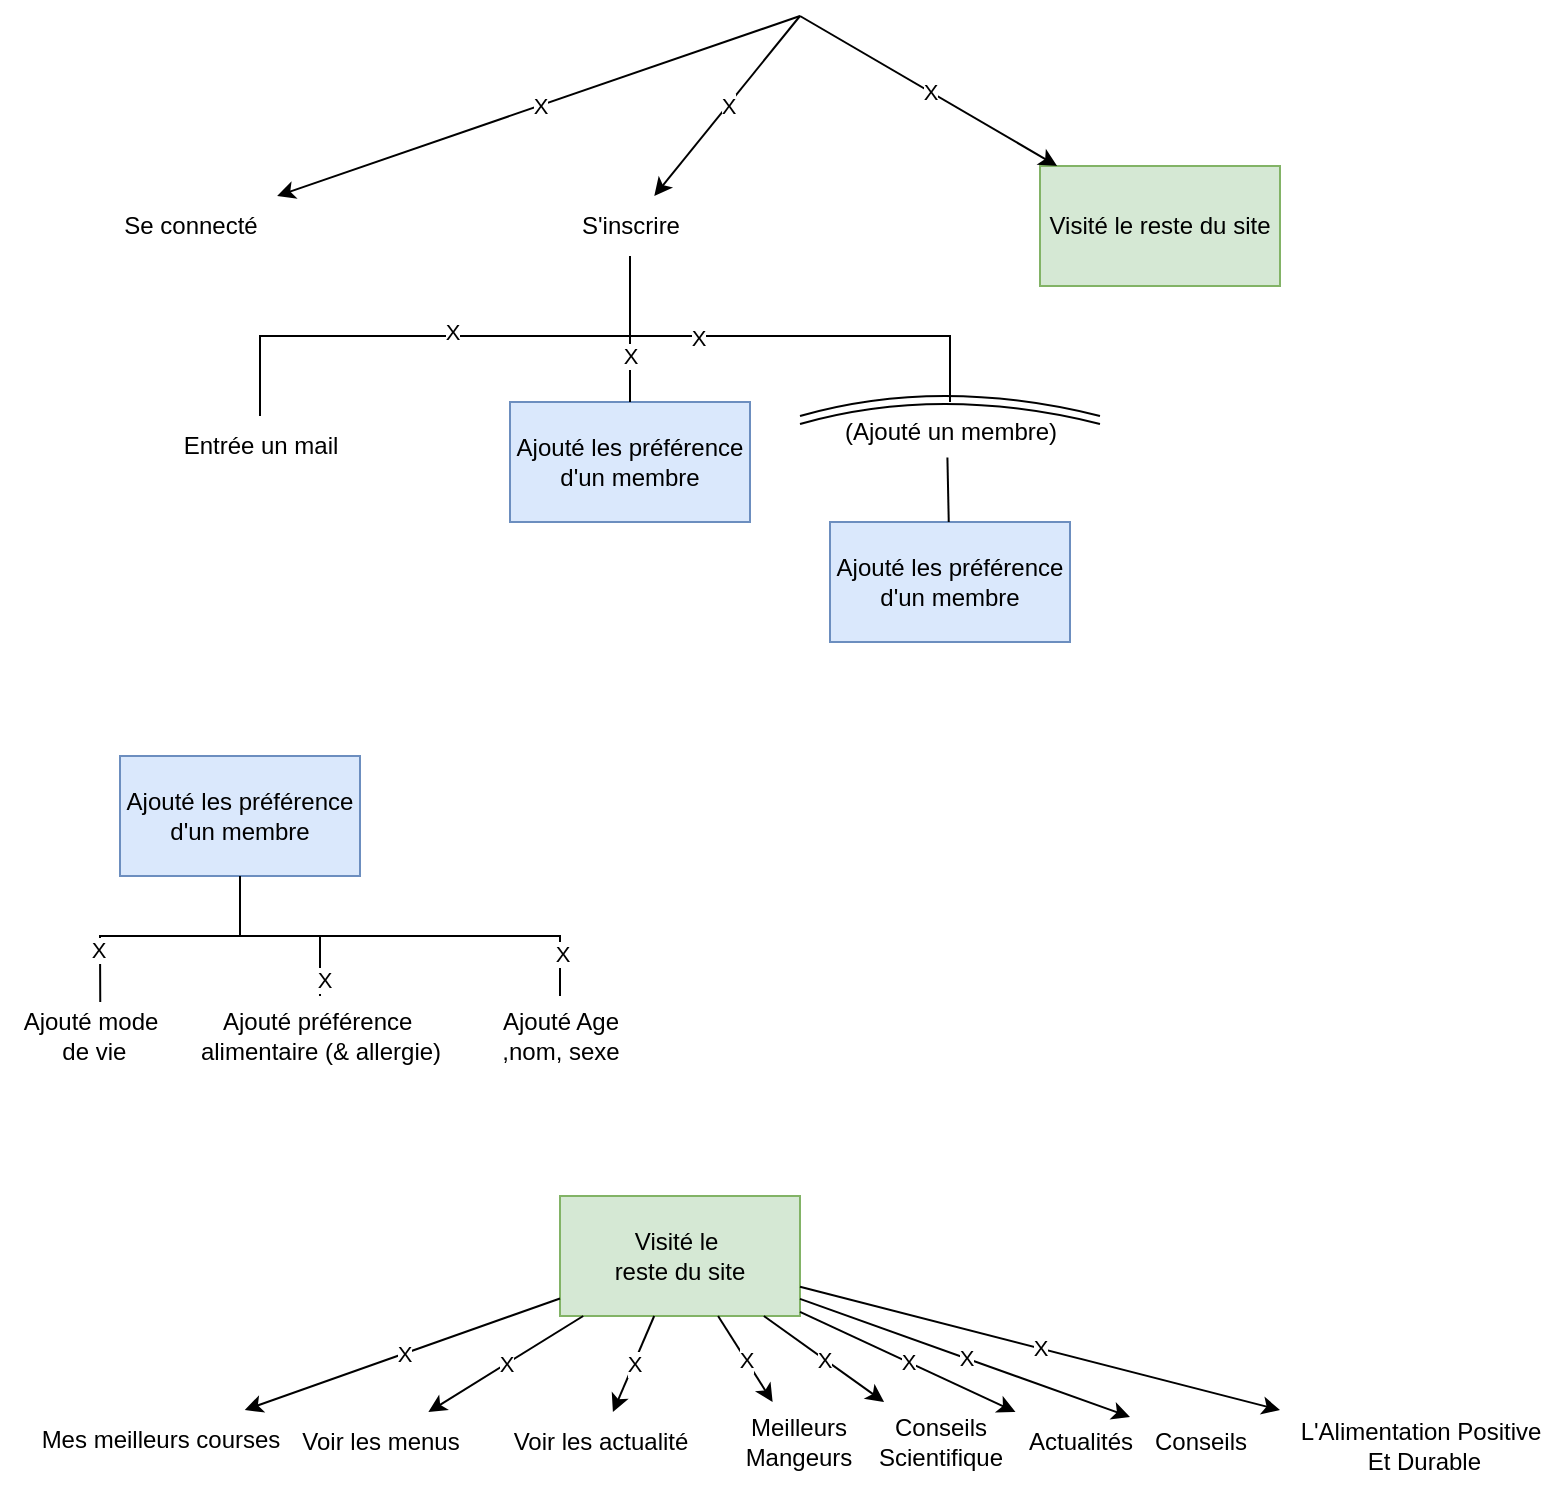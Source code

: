 <mxfile version="24.7.17">
  <diagram name="Page-1" id="sB1CKP84eDXRx4ykbnqj">
    <mxGraphModel dx="1185" dy="595" grid="1" gridSize="10" guides="1" tooltips="1" connect="1" arrows="1" fold="1" page="1" pageScale="1" pageWidth="827" pageHeight="1169" math="0" shadow="0">
      <root>
        <mxCell id="0" />
        <mxCell id="1" parent="0" />
        <mxCell id="elcl3gkH7sDriq-WpopT-10" value="Visité le reste du site" style="whiteSpace=wrap;html=1;fillColor=#d5e8d4;strokeColor=#82b366;" parent="1" vertex="1">
          <mxGeometry x="530" y="115" width="120" height="60" as="geometry" />
        </mxCell>
        <mxCell id="elcl3gkH7sDriq-WpopT-16" value="" style="endArrow=classic;html=1;rounded=0;" parent="1" target="elcl3gkH7sDriq-WpopT-28" edge="1">
          <mxGeometry relative="1" as="geometry">
            <mxPoint x="410" y="40" as="sourcePoint" />
            <mxPoint x="426.25" y="170" as="targetPoint" />
          </mxGeometry>
        </mxCell>
        <mxCell id="elcl3gkH7sDriq-WpopT-17" value="X" style="edgeLabel;resizable=0;html=1;;align=center;verticalAlign=middle;" parent="elcl3gkH7sDriq-WpopT-16" connectable="0" vertex="1">
          <mxGeometry relative="1" as="geometry" />
        </mxCell>
        <mxCell id="elcl3gkH7sDriq-WpopT-18" value="" style="endArrow=classic;html=1;rounded=0;" parent="1" target="elcl3gkH7sDriq-WpopT-10" edge="1">
          <mxGeometry relative="1" as="geometry">
            <mxPoint x="410" y="40" as="sourcePoint" />
            <mxPoint x="436" y="180" as="targetPoint" />
          </mxGeometry>
        </mxCell>
        <mxCell id="elcl3gkH7sDriq-WpopT-19" value="X" style="edgeLabel;resizable=0;html=1;;align=center;verticalAlign=middle;" parent="elcl3gkH7sDriq-WpopT-18" connectable="0" vertex="1">
          <mxGeometry relative="1" as="geometry" />
        </mxCell>
        <mxCell id="elcl3gkH7sDriq-WpopT-20" value="" style="endArrow=classic;html=1;rounded=0;" parent="1" target="elcl3gkH7sDriq-WpopT-27" edge="1">
          <mxGeometry relative="1" as="geometry">
            <mxPoint x="410" y="40" as="sourcePoint" />
            <mxPoint x="247.5" y="170" as="targetPoint" />
          </mxGeometry>
        </mxCell>
        <mxCell id="elcl3gkH7sDriq-WpopT-21" value="X" style="edgeLabel;resizable=0;html=1;;align=center;verticalAlign=middle;" parent="elcl3gkH7sDriq-WpopT-20" connectable="0" vertex="1">
          <mxGeometry relative="1" as="geometry" />
        </mxCell>
        <mxCell id="elcl3gkH7sDriq-WpopT-27" value="Se connecté" style="text;html=1;align=center;verticalAlign=middle;resizable=0;points=[];autosize=1;strokeColor=none;fillColor=none;" parent="1" vertex="1">
          <mxGeometry x="60" y="130" width="90" height="30" as="geometry" />
        </mxCell>
        <mxCell id="elcl3gkH7sDriq-WpopT-28" value="&lt;span style=&quot;text-wrap: wrap;&quot;&gt;S&#39;inscrire&lt;/span&gt;" style="text;html=1;align=center;verticalAlign=middle;resizable=0;points=[];autosize=1;strokeColor=none;fillColor=none;" parent="1" vertex="1">
          <mxGeometry x="290" y="130" width="70" height="30" as="geometry" />
        </mxCell>
        <mxCell id="elcl3gkH7sDriq-WpopT-31" value="Entrée un mail" style="text;html=1;align=center;verticalAlign=middle;resizable=0;points=[];autosize=1;strokeColor=none;fillColor=none;" parent="1" vertex="1">
          <mxGeometry x="90" y="240" width="100" height="30" as="geometry" />
        </mxCell>
        <mxCell id="elcl3gkH7sDriq-WpopT-33" value="Ajouté les préférence d&#39;un membre" style="whiteSpace=wrap;html=1;fillColor=#dae8fc;strokeColor=#6c8ebf;" parent="1" vertex="1">
          <mxGeometry x="265" y="233" width="120" height="60" as="geometry" />
        </mxCell>
        <mxCell id="elcl3gkH7sDriq-WpopT-34" value="(Ajouté un membre)" style="text;html=1;align=center;verticalAlign=middle;resizable=0;points=[];autosize=1;strokeColor=none;fillColor=none;" parent="1" vertex="1">
          <mxGeometry x="420" y="233" width="130" height="30" as="geometry" />
        </mxCell>
        <mxCell id="elcl3gkH7sDriq-WpopT-35" value="" style="endArrow=none;html=1;rounded=0;curved=0;" parent="1" source="elcl3gkH7sDriq-WpopT-31" target="elcl3gkH7sDriq-WpopT-28" edge="1">
          <mxGeometry width="50" height="50" relative="1" as="geometry">
            <mxPoint x="300" y="270" as="sourcePoint" />
            <mxPoint x="350" y="220" as="targetPoint" />
            <Array as="points">
              <mxPoint x="140" y="200" />
              <mxPoint x="325" y="200" />
            </Array>
          </mxGeometry>
        </mxCell>
        <mxCell id="elcl3gkH7sDriq-WpopT-38" value="X" style="edgeLabel;html=1;align=center;verticalAlign=middle;resizable=0;points=[];" parent="elcl3gkH7sDriq-WpopT-35" vertex="1" connectable="0">
          <mxGeometry x="0.022" y="2" relative="1" as="geometry">
            <mxPoint as="offset" />
          </mxGeometry>
        </mxCell>
        <mxCell id="elcl3gkH7sDriq-WpopT-37" value="" style="endArrow=none;html=1;rounded=0;" parent="1" source="elcl3gkH7sDriq-WpopT-33" target="elcl3gkH7sDriq-WpopT-28" edge="1">
          <mxGeometry width="50" height="50" relative="1" as="geometry">
            <mxPoint x="300" y="270" as="sourcePoint" />
            <mxPoint x="350" y="220" as="targetPoint" />
          </mxGeometry>
        </mxCell>
        <mxCell id="elcl3gkH7sDriq-WpopT-39" value="X" style="edgeLabel;html=1;align=center;verticalAlign=middle;resizable=0;points=[];" parent="elcl3gkH7sDriq-WpopT-37" vertex="1" connectable="0">
          <mxGeometry x="-0.373" relative="1" as="geometry">
            <mxPoint as="offset" />
          </mxGeometry>
        </mxCell>
        <mxCell id="elcl3gkH7sDriq-WpopT-40" value="" style="endArrow=none;html=1;rounded=0;" parent="1" source="elcl3gkH7sDriq-WpopT-34" target="elcl3gkH7sDriq-WpopT-28" edge="1">
          <mxGeometry width="50" height="50" relative="1" as="geometry">
            <mxPoint x="300" y="270" as="sourcePoint" />
            <mxPoint x="350" y="220" as="targetPoint" />
            <Array as="points">
              <mxPoint x="485" y="200" />
              <mxPoint x="325" y="200" />
            </Array>
          </mxGeometry>
        </mxCell>
        <mxCell id="elcl3gkH7sDriq-WpopT-46" value="X" style="edgeLabel;html=1;align=center;verticalAlign=middle;resizable=0;points=[];" parent="elcl3gkH7sDriq-WpopT-40" vertex="1" connectable="0">
          <mxGeometry x="0.37" y="1" relative="1" as="geometry">
            <mxPoint as="offset" />
          </mxGeometry>
        </mxCell>
        <mxCell id="elcl3gkH7sDriq-WpopT-41" value="Ajouté les préférence d&#39;un membre" style="whiteSpace=wrap;html=1;fillColor=#dae8fc;strokeColor=#6c8ebf;" parent="1" vertex="1">
          <mxGeometry x="425" y="293" width="120" height="60" as="geometry" />
        </mxCell>
        <mxCell id="elcl3gkH7sDriq-WpopT-42" value="" style="endArrow=none;html=1;rounded=0;entryX=0.49;entryY=0.924;entryDx=0;entryDy=0;entryPerimeter=0;" parent="1" source="elcl3gkH7sDriq-WpopT-41" target="elcl3gkH7sDriq-WpopT-34" edge="1">
          <mxGeometry width="50" height="50" relative="1" as="geometry">
            <mxPoint x="300" y="270" as="sourcePoint" />
            <mxPoint x="350" y="220" as="targetPoint" />
          </mxGeometry>
        </mxCell>
        <mxCell id="elcl3gkH7sDriq-WpopT-43" value="" style="endArrow=none;html=1;rounded=0;curved=1;" parent="1" edge="1">
          <mxGeometry width="50" height="50" relative="1" as="geometry">
            <mxPoint x="410" y="240" as="sourcePoint" />
            <mxPoint x="560" y="240" as="targetPoint" />
            <Array as="points">
              <mxPoint x="480" y="220" />
            </Array>
          </mxGeometry>
        </mxCell>
        <mxCell id="elcl3gkH7sDriq-WpopT-44" value="" style="endArrow=none;html=1;rounded=0;curved=1;" parent="1" edge="1">
          <mxGeometry width="50" height="50" relative="1" as="geometry">
            <mxPoint x="410" y="244" as="sourcePoint" />
            <mxPoint x="560" y="244" as="targetPoint" />
            <Array as="points">
              <mxPoint x="480" y="224" />
            </Array>
          </mxGeometry>
        </mxCell>
        <mxCell id="elcl3gkH7sDriq-WpopT-45" value="Ajouté les préférence d&#39;un membre" style="whiteSpace=wrap;html=1;fillColor=#dae8fc;strokeColor=#6c8ebf;" parent="1" vertex="1">
          <mxGeometry x="70" y="410" width="120" height="60" as="geometry" />
        </mxCell>
        <mxCell id="elcl3gkH7sDriq-WpopT-47" value="" style="endArrow=none;html=1;rounded=0;" parent="1" source="elcl3gkH7sDriq-WpopT-50" target="elcl3gkH7sDriq-WpopT-45" edge="1">
          <mxGeometry width="50" height="50" relative="1" as="geometry">
            <mxPoint x="300" y="550" as="sourcePoint" />
            <mxPoint x="350" y="500" as="targetPoint" />
            <Array as="points">
              <mxPoint x="290" y="500" />
              <mxPoint x="130" y="500" />
            </Array>
          </mxGeometry>
        </mxCell>
        <mxCell id="elcl3gkH7sDriq-WpopT-53" value="X" style="edgeLabel;html=1;align=center;verticalAlign=middle;resizable=0;points=[];" parent="elcl3gkH7sDriq-WpopT-47" vertex="1" connectable="0">
          <mxGeometry x="-0.803" y="-1" relative="1" as="geometry">
            <mxPoint as="offset" />
          </mxGeometry>
        </mxCell>
        <mxCell id="elcl3gkH7sDriq-WpopT-48" value="Ajouté mode&lt;div&gt;&amp;nbsp;de vie&lt;/div&gt;" style="text;html=1;align=center;verticalAlign=middle;resizable=0;points=[];autosize=1;strokeColor=none;fillColor=none;" parent="1" vertex="1">
          <mxGeometry x="10" y="530" width="90" height="40" as="geometry" />
        </mxCell>
        <mxCell id="elcl3gkH7sDriq-WpopT-49" value="Ajouté préférence&amp;nbsp;&lt;div&gt;alimentaire&lt;span style=&quot;background-color: initial;&quot;&gt;&amp;nbsp;(&amp;amp; allergie)&lt;/span&gt;&lt;/div&gt;" style="text;html=1;align=center;verticalAlign=middle;resizable=0;points=[];autosize=1;strokeColor=none;fillColor=none;" parent="1" vertex="1">
          <mxGeometry x="100" y="530" width="140" height="40" as="geometry" />
        </mxCell>
        <mxCell id="elcl3gkH7sDriq-WpopT-50" value="Ajouté Age&lt;div&gt;,nom, sexe&lt;/div&gt;" style="text;html=1;align=center;verticalAlign=middle;resizable=0;points=[];autosize=1;strokeColor=none;fillColor=none;" parent="1" vertex="1">
          <mxGeometry x="250" y="530" width="80" height="40" as="geometry" />
        </mxCell>
        <mxCell id="elcl3gkH7sDriq-WpopT-51" value="" style="endArrow=none;html=1;rounded=0;exitX=0.557;exitY=0.076;exitDx=0;exitDy=0;exitPerimeter=0;" parent="1" source="elcl3gkH7sDriq-WpopT-48" target="elcl3gkH7sDriq-WpopT-45" edge="1">
          <mxGeometry width="50" height="50" relative="1" as="geometry">
            <mxPoint x="300" y="540" as="sourcePoint" />
            <mxPoint x="140" y="480" as="targetPoint" />
            <Array as="points">
              <mxPoint x="60" y="500" />
              <mxPoint x="130" y="500" />
            </Array>
          </mxGeometry>
        </mxCell>
        <mxCell id="elcl3gkH7sDriq-WpopT-52" value="X" style="edgeLabel;html=1;align=center;verticalAlign=middle;resizable=0;points=[];" parent="elcl3gkH7sDriq-WpopT-51" vertex="1" connectable="0">
          <mxGeometry x="-0.611" y="1" relative="1" as="geometry">
            <mxPoint as="offset" />
          </mxGeometry>
        </mxCell>
        <mxCell id="elcl3gkH7sDriq-WpopT-54" value="" style="endArrow=none;html=1;rounded=0;entryX=0.5;entryY=1;entryDx=0;entryDy=0;" parent="1" source="elcl3gkH7sDriq-WpopT-49" target="elcl3gkH7sDriq-WpopT-45" edge="1">
          <mxGeometry width="50" height="50" relative="1" as="geometry">
            <mxPoint x="300" y="550" as="sourcePoint" />
            <mxPoint x="350" y="500" as="targetPoint" />
            <Array as="points">
              <mxPoint x="170" y="500" />
              <mxPoint x="130" y="500" />
            </Array>
          </mxGeometry>
        </mxCell>
        <mxCell id="elcl3gkH7sDriq-WpopT-55" value="X" style="edgeLabel;html=1;align=center;verticalAlign=middle;resizable=0;points=[];" parent="elcl3gkH7sDriq-WpopT-54" vertex="1" connectable="0">
          <mxGeometry x="-0.826" y="-2" relative="1" as="geometry">
            <mxPoint as="offset" />
          </mxGeometry>
        </mxCell>
        <mxCell id="elcl3gkH7sDriq-WpopT-57" value="Visité le&amp;nbsp;&lt;div&gt;reste du site&lt;/div&gt;" style="whiteSpace=wrap;html=1;fillColor=#d5e8d4;strokeColor=#82b366;" parent="1" vertex="1">
          <mxGeometry x="290" y="630" width="120" height="60" as="geometry" />
        </mxCell>
        <mxCell id="elcl3gkH7sDriq-WpopT-58" value="Voir les menus" style="text;html=1;align=center;verticalAlign=middle;resizable=0;points=[];autosize=1;strokeColor=none;fillColor=none;" parent="1" vertex="1">
          <mxGeometry x="150" y="738" width="100" height="30" as="geometry" />
        </mxCell>
        <mxCell id="elcl3gkH7sDriq-WpopT-59" value="Voir les actualité" style="text;html=1;align=center;verticalAlign=middle;resizable=0;points=[];autosize=1;strokeColor=none;fillColor=none;" parent="1" vertex="1">
          <mxGeometry x="255" y="738" width="110" height="30" as="geometry" />
        </mxCell>
        <mxCell id="elcl3gkH7sDriq-WpopT-60" value="Mes meilleurs courses" style="text;html=1;align=center;verticalAlign=middle;resizable=0;points=[];autosize=1;strokeColor=none;fillColor=none;" parent="1" vertex="1">
          <mxGeometry x="20" y="737" width="140" height="30" as="geometry" />
        </mxCell>
        <mxCell id="elcl3gkH7sDriq-WpopT-63" value="Meilleurs &lt;br&gt;Mangeurs" style="text;html=1;align=center;verticalAlign=middle;resizable=0;points=[];autosize=1;strokeColor=none;fillColor=none;" parent="1" vertex="1">
          <mxGeometry x="369" y="733" width="80" height="40" as="geometry" />
        </mxCell>
        <mxCell id="elcl3gkH7sDriq-WpopT-64" value="L&#39;Alimentation Positive&lt;div&gt;&amp;nbsp;Et Durable&lt;/div&gt;" style="text;html=1;align=center;verticalAlign=middle;resizable=0;points=[];autosize=1;strokeColor=none;fillColor=none;" parent="1" vertex="1">
          <mxGeometry x="650" y="735" width="140" height="40" as="geometry" />
        </mxCell>
        <mxCell id="elcl3gkH7sDriq-WpopT-65" value="Conseils" style="text;html=1;align=center;verticalAlign=middle;resizable=0;points=[];autosize=1;strokeColor=none;fillColor=none;" parent="1" vertex="1">
          <mxGeometry x="575" y="738" width="70" height="30" as="geometry" />
        </mxCell>
        <mxCell id="elcl3gkH7sDriq-WpopT-66" value="Actualités" style="text;html=1;align=center;verticalAlign=middle;resizable=0;points=[];autosize=1;strokeColor=none;fillColor=none;" parent="1" vertex="1">
          <mxGeometry x="510" y="738" width="80" height="30" as="geometry" />
        </mxCell>
        <mxCell id="elcl3gkH7sDriq-WpopT-67" value="Conseils &lt;br&gt;Scientifique" style="text;html=1;align=center;verticalAlign=middle;resizable=0;points=[];autosize=1;strokeColor=none;fillColor=none;" parent="1" vertex="1">
          <mxGeometry x="435" y="733" width="90" height="40" as="geometry" />
        </mxCell>
        <mxCell id="elcl3gkH7sDriq-WpopT-77" value="" style="endArrow=classic;html=1;rounded=0;" parent="1" source="elcl3gkH7sDriq-WpopT-57" target="elcl3gkH7sDriq-WpopT-60" edge="1">
          <mxGeometry relative="1" as="geometry">
            <mxPoint x="361" y="610" as="sourcePoint" />
            <mxPoint x="100" y="700" as="targetPoint" />
          </mxGeometry>
        </mxCell>
        <mxCell id="elcl3gkH7sDriq-WpopT-78" value="X" style="edgeLabel;resizable=0;html=1;;align=center;verticalAlign=middle;" parent="elcl3gkH7sDriq-WpopT-77" connectable="0" vertex="1">
          <mxGeometry relative="1" as="geometry" />
        </mxCell>
        <mxCell id="elcl3gkH7sDriq-WpopT-79" value="" style="endArrow=classic;html=1;rounded=0;" parent="1" source="elcl3gkH7sDriq-WpopT-57" target="elcl3gkH7sDriq-WpopT-58" edge="1">
          <mxGeometry relative="1" as="geometry">
            <mxPoint x="300" y="691" as="sourcePoint" />
            <mxPoint x="142" y="747" as="targetPoint" />
          </mxGeometry>
        </mxCell>
        <mxCell id="elcl3gkH7sDriq-WpopT-80" value="X" style="edgeLabel;resizable=0;html=1;;align=center;verticalAlign=middle;" parent="elcl3gkH7sDriq-WpopT-79" connectable="0" vertex="1">
          <mxGeometry relative="1" as="geometry" />
        </mxCell>
        <mxCell id="elcl3gkH7sDriq-WpopT-81" value="" style="endArrow=classic;html=1;rounded=0;" parent="1" source="elcl3gkH7sDriq-WpopT-57" target="elcl3gkH7sDriq-WpopT-59" edge="1">
          <mxGeometry relative="1" as="geometry">
            <mxPoint x="310" y="701" as="sourcePoint" />
            <mxPoint x="152" y="757" as="targetPoint" />
          </mxGeometry>
        </mxCell>
        <mxCell id="elcl3gkH7sDriq-WpopT-82" value="X" style="edgeLabel;resizable=0;html=1;;align=center;verticalAlign=middle;" parent="elcl3gkH7sDriq-WpopT-81" connectable="0" vertex="1">
          <mxGeometry relative="1" as="geometry" />
        </mxCell>
        <mxCell id="elcl3gkH7sDriq-WpopT-83" value="" style="endArrow=classic;html=1;rounded=0;" parent="1" source="elcl3gkH7sDriq-WpopT-57" target="elcl3gkH7sDriq-WpopT-63" edge="1">
          <mxGeometry relative="1" as="geometry">
            <mxPoint x="320" y="711" as="sourcePoint" />
            <mxPoint x="162" y="767" as="targetPoint" />
          </mxGeometry>
        </mxCell>
        <mxCell id="elcl3gkH7sDriq-WpopT-84" value="X" style="edgeLabel;resizable=0;html=1;;align=center;verticalAlign=middle;" parent="elcl3gkH7sDriq-WpopT-83" connectable="0" vertex="1">
          <mxGeometry relative="1" as="geometry" />
        </mxCell>
        <mxCell id="elcl3gkH7sDriq-WpopT-85" value="" style="endArrow=classic;html=1;rounded=0;" parent="1" source="elcl3gkH7sDriq-WpopT-57" target="elcl3gkH7sDriq-WpopT-67" edge="1">
          <mxGeometry relative="1" as="geometry">
            <mxPoint x="330" y="721" as="sourcePoint" />
            <mxPoint x="172" y="777" as="targetPoint" />
          </mxGeometry>
        </mxCell>
        <mxCell id="elcl3gkH7sDriq-WpopT-86" value="X" style="edgeLabel;resizable=0;html=1;;align=center;verticalAlign=middle;" parent="elcl3gkH7sDriq-WpopT-85" connectable="0" vertex="1">
          <mxGeometry relative="1" as="geometry" />
        </mxCell>
        <mxCell id="elcl3gkH7sDriq-WpopT-87" value="" style="endArrow=classic;html=1;rounded=0;" parent="1" source="elcl3gkH7sDriq-WpopT-57" target="elcl3gkH7sDriq-WpopT-66" edge="1">
          <mxGeometry relative="1" as="geometry">
            <mxPoint x="402" y="700" as="sourcePoint" />
            <mxPoint x="462" y="743" as="targetPoint" />
          </mxGeometry>
        </mxCell>
        <mxCell id="elcl3gkH7sDriq-WpopT-88" value="X" style="edgeLabel;resizable=0;html=1;;align=center;verticalAlign=middle;" parent="elcl3gkH7sDriq-WpopT-87" connectable="0" vertex="1">
          <mxGeometry relative="1" as="geometry" />
        </mxCell>
        <mxCell id="elcl3gkH7sDriq-WpopT-89" value="" style="endArrow=classic;html=1;rounded=0;" parent="1" source="elcl3gkH7sDriq-WpopT-57" target="elcl3gkH7sDriq-WpopT-65" edge="1">
          <mxGeometry relative="1" as="geometry">
            <mxPoint x="412" y="710" as="sourcePoint" />
            <mxPoint x="472" y="753" as="targetPoint" />
          </mxGeometry>
        </mxCell>
        <mxCell id="elcl3gkH7sDriq-WpopT-90" value="X" style="edgeLabel;resizable=0;html=1;;align=center;verticalAlign=middle;" parent="elcl3gkH7sDriq-WpopT-89" connectable="0" vertex="1">
          <mxGeometry relative="1" as="geometry" />
        </mxCell>
        <mxCell id="elcl3gkH7sDriq-WpopT-91" value="" style="endArrow=classic;html=1;rounded=0;" parent="1" source="elcl3gkH7sDriq-WpopT-57" target="elcl3gkH7sDriq-WpopT-64" edge="1">
          <mxGeometry relative="1" as="geometry">
            <mxPoint x="422" y="720" as="sourcePoint" />
            <mxPoint x="482" y="763" as="targetPoint" />
          </mxGeometry>
        </mxCell>
        <mxCell id="elcl3gkH7sDriq-WpopT-92" value="X" style="edgeLabel;resizable=0;html=1;;align=center;verticalAlign=middle;" parent="elcl3gkH7sDriq-WpopT-91" connectable="0" vertex="1">
          <mxGeometry relative="1" as="geometry" />
        </mxCell>
      </root>
    </mxGraphModel>
  </diagram>
</mxfile>
